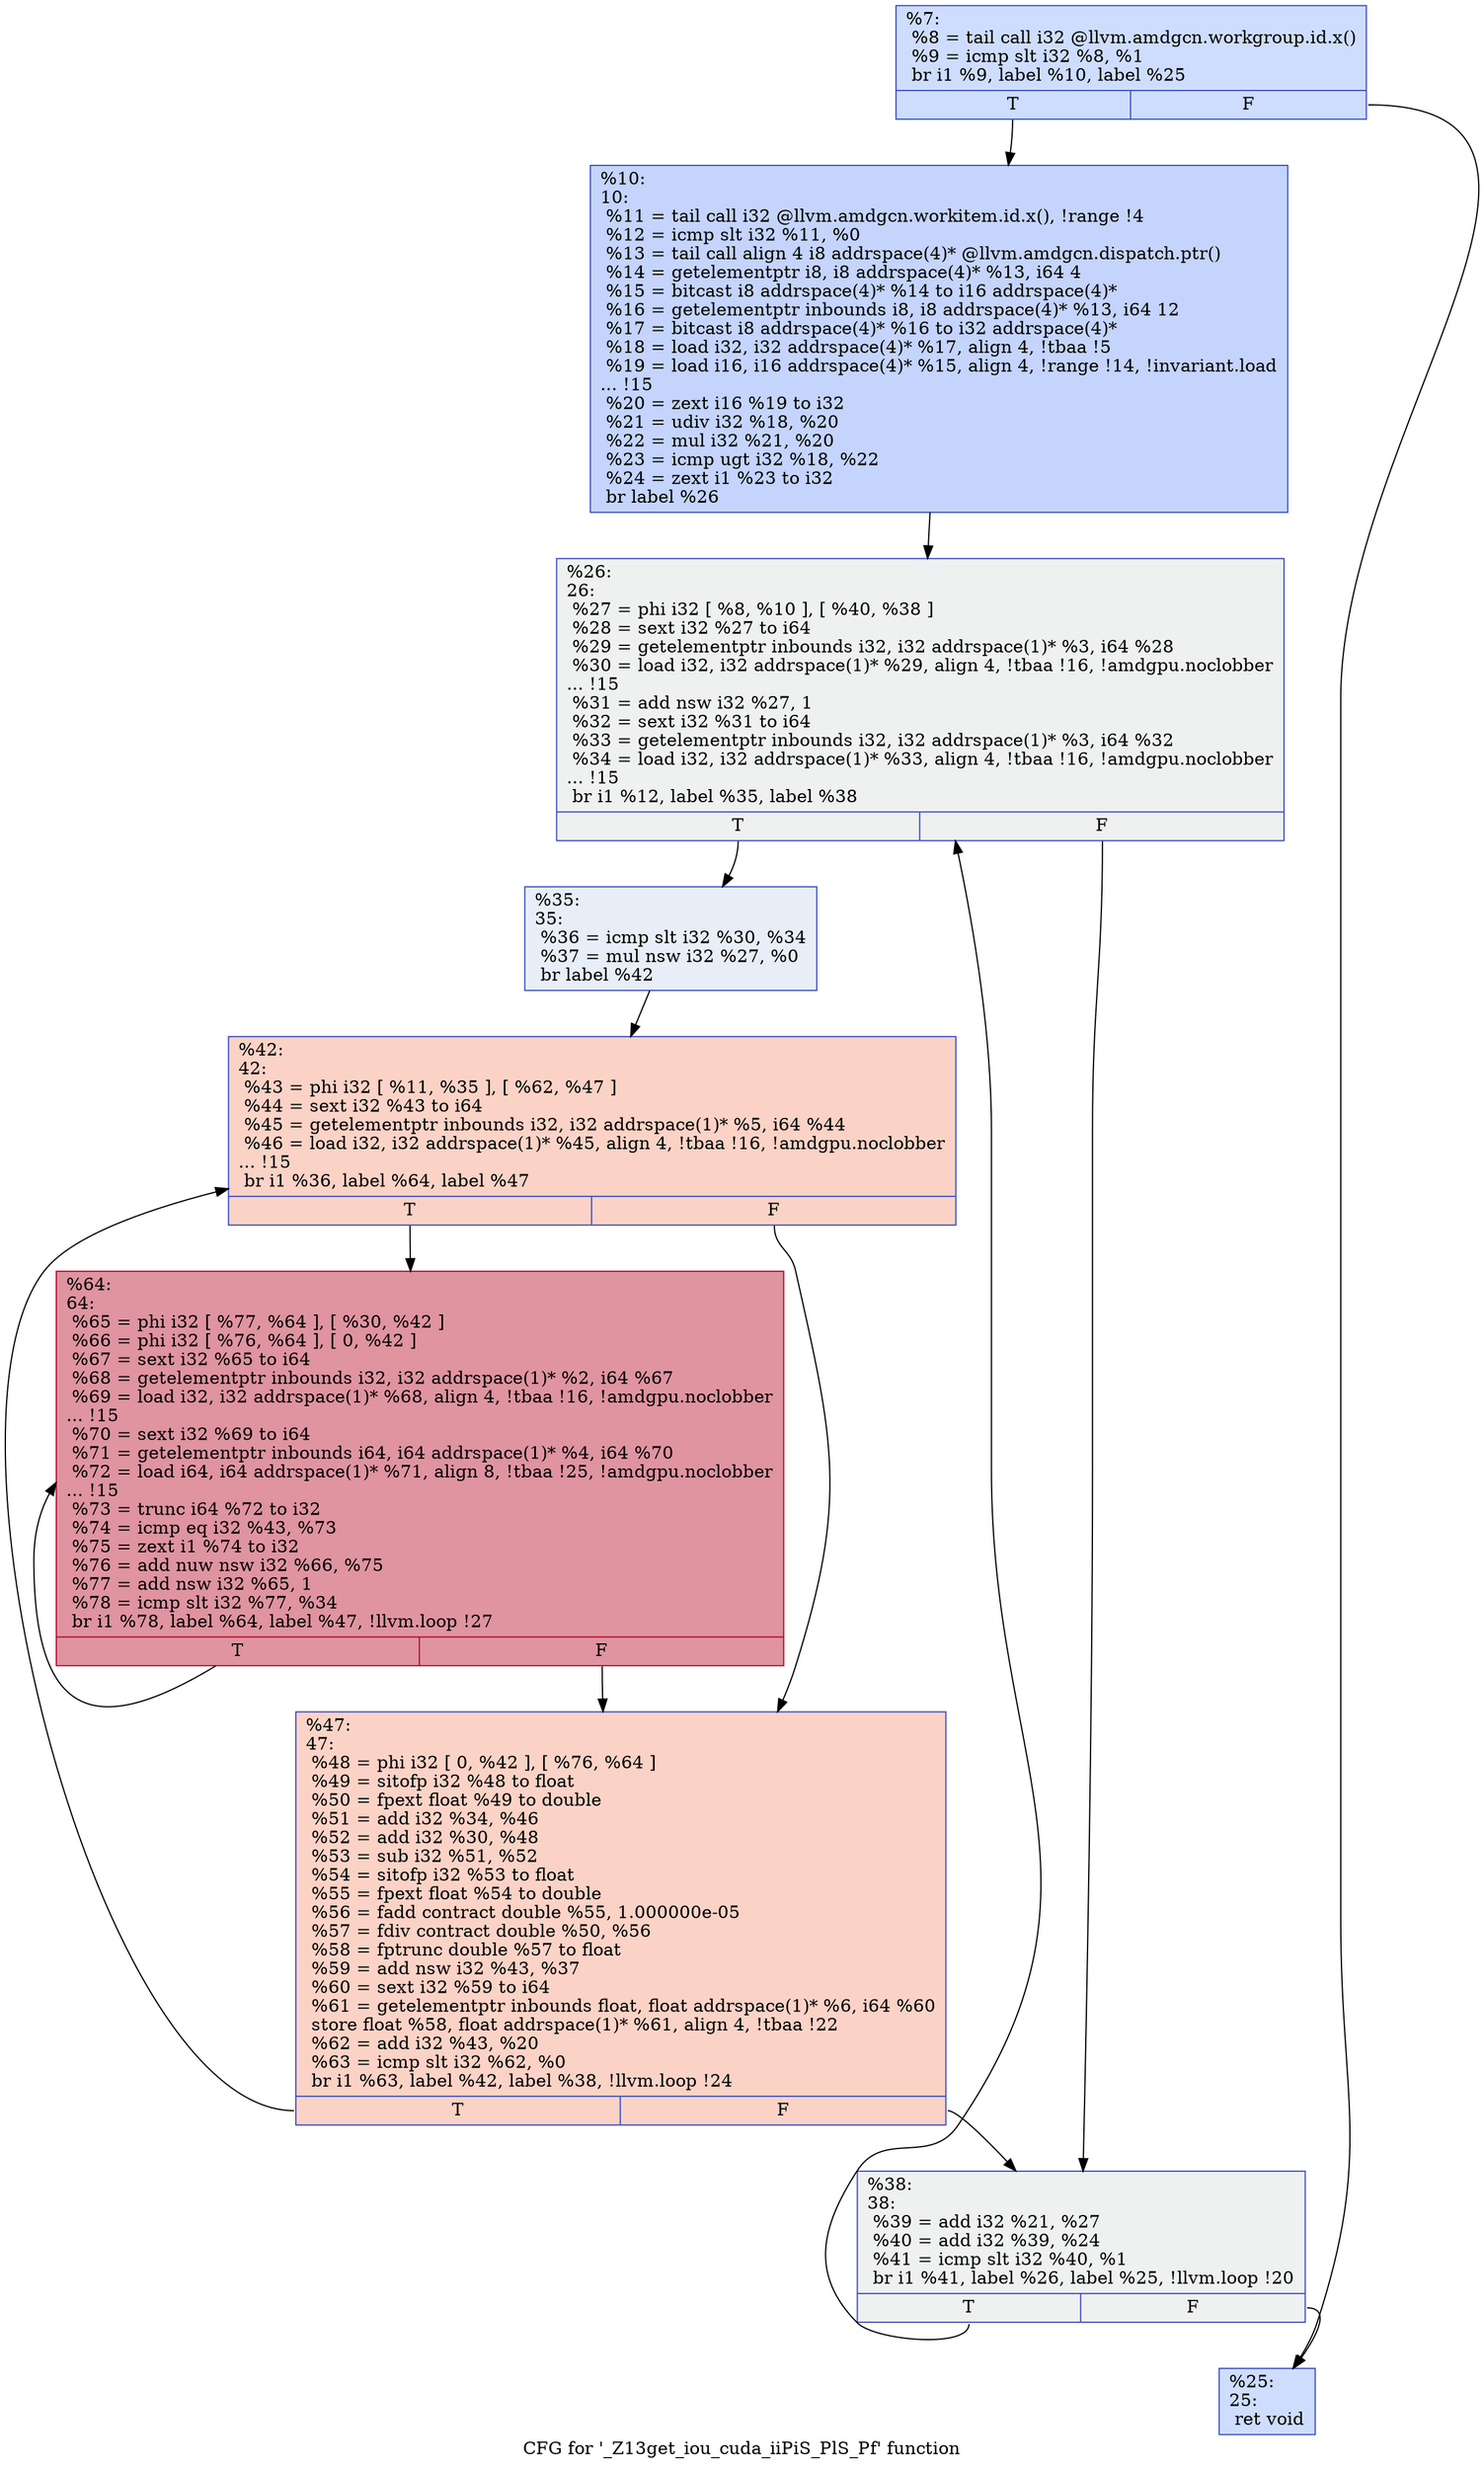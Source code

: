 digraph "CFG for '_Z13get_iou_cuda_iiPiS_PlS_Pf' function" {
	label="CFG for '_Z13get_iou_cuda_iiPiS_PlS_Pf' function";

	Node0x5f83e40 [shape=record,color="#3d50c3ff", style=filled, fillcolor="#8fb1fe70",label="{%7:\l  %8 = tail call i32 @llvm.amdgcn.workgroup.id.x()\l  %9 = icmp slt i32 %8, %1\l  br i1 %9, label %10, label %25\l|{<s0>T|<s1>F}}"];
	Node0x5f83e40:s0 -> Node0x5f83050;
	Node0x5f83e40:s1 -> Node0x5f84150;
	Node0x5f83050 [shape=record,color="#3d50c3ff", style=filled, fillcolor="#7a9df870",label="{%10:\l10:                                               \l  %11 = tail call i32 @llvm.amdgcn.workitem.id.x(), !range !4\l  %12 = icmp slt i32 %11, %0\l  %13 = tail call align 4 i8 addrspace(4)* @llvm.amdgcn.dispatch.ptr()\l  %14 = getelementptr i8, i8 addrspace(4)* %13, i64 4\l  %15 = bitcast i8 addrspace(4)* %14 to i16 addrspace(4)*\l  %16 = getelementptr inbounds i8, i8 addrspace(4)* %13, i64 12\l  %17 = bitcast i8 addrspace(4)* %16 to i32 addrspace(4)*\l  %18 = load i32, i32 addrspace(4)* %17, align 4, !tbaa !5\l  %19 = load i16, i16 addrspace(4)* %15, align 4, !range !14, !invariant.load\l... !15\l  %20 = zext i16 %19 to i32\l  %21 = udiv i32 %18, %20\l  %22 = mul i32 %21, %20\l  %23 = icmp ugt i32 %18, %22\l  %24 = zext i1 %23 to i32\l  br label %26\l}"];
	Node0x5f83050 -> Node0x5f863d0;
	Node0x5f84150 [shape=record,color="#3d50c3ff", style=filled, fillcolor="#8fb1fe70",label="{%25:\l25:                                               \l  ret void\l}"];
	Node0x5f863d0 [shape=record,color="#3d50c3ff", style=filled, fillcolor="#dbdcde70",label="{%26:\l26:                                               \l  %27 = phi i32 [ %8, %10 ], [ %40, %38 ]\l  %28 = sext i32 %27 to i64\l  %29 = getelementptr inbounds i32, i32 addrspace(1)* %3, i64 %28\l  %30 = load i32, i32 addrspace(1)* %29, align 4, !tbaa !16, !amdgpu.noclobber\l... !15\l  %31 = add nsw i32 %27, 1\l  %32 = sext i32 %31 to i64\l  %33 = getelementptr inbounds i32, i32 addrspace(1)* %3, i64 %32\l  %34 = load i32, i32 addrspace(1)* %33, align 4, !tbaa !16, !amdgpu.noclobber\l... !15\l  br i1 %12, label %35, label %38\l|{<s0>T|<s1>F}}"];
	Node0x5f863d0:s0 -> Node0x5f878c0;
	Node0x5f863d0:s1 -> Node0x5f86520;
	Node0x5f878c0 [shape=record,color="#3d50c3ff", style=filled, fillcolor="#cbd8ee70",label="{%35:\l35:                                               \l  %36 = icmp slt i32 %30, %34\l  %37 = mul nsw i32 %27, %0\l  br label %42\l}"];
	Node0x5f878c0 -> Node0x5f87b20;
	Node0x5f86520 [shape=record,color="#3d50c3ff", style=filled, fillcolor="#dbdcde70",label="{%38:\l38:                                               \l  %39 = add i32 %21, %27\l  %40 = add i32 %39, %24\l  %41 = icmp slt i32 %40, %1\l  br i1 %41, label %26, label %25, !llvm.loop !20\l|{<s0>T|<s1>F}}"];
	Node0x5f86520:s0 -> Node0x5f863d0;
	Node0x5f86520:s1 -> Node0x5f84150;
	Node0x5f87b20 [shape=record,color="#3d50c3ff", style=filled, fillcolor="#f59c7d70",label="{%42:\l42:                                               \l  %43 = phi i32 [ %11, %35 ], [ %62, %47 ]\l  %44 = sext i32 %43 to i64\l  %45 = getelementptr inbounds i32, i32 addrspace(1)* %5, i64 %44\l  %46 = load i32, i32 addrspace(1)* %45, align 4, !tbaa !16, !amdgpu.noclobber\l... !15\l  br i1 %36, label %64, label %47\l|{<s0>T|<s1>F}}"];
	Node0x5f87b20:s0 -> Node0x5f88230;
	Node0x5f87b20:s1 -> Node0x5f87f00;
	Node0x5f87f00 [shape=record,color="#3d50c3ff", style=filled, fillcolor="#f59c7d70",label="{%47:\l47:                                               \l  %48 = phi i32 [ 0, %42 ], [ %76, %64 ]\l  %49 = sitofp i32 %48 to float\l  %50 = fpext float %49 to double\l  %51 = add i32 %34, %46\l  %52 = add i32 %30, %48\l  %53 = sub i32 %51, %52\l  %54 = sitofp i32 %53 to float\l  %55 = fpext float %54 to double\l  %56 = fadd contract double %55, 1.000000e-05\l  %57 = fdiv contract double %50, %56\l  %58 = fptrunc double %57 to float\l  %59 = add nsw i32 %43, %37\l  %60 = sext i32 %59 to i64\l  %61 = getelementptr inbounds float, float addrspace(1)* %6, i64 %60\l  store float %58, float addrspace(1)* %61, align 4, !tbaa !22\l  %62 = add i32 %43, %20\l  %63 = icmp slt i32 %62, %0\l  br i1 %63, label %42, label %38, !llvm.loop !24\l|{<s0>T|<s1>F}}"];
	Node0x5f87f00:s0 -> Node0x5f87b20;
	Node0x5f87f00:s1 -> Node0x5f86520;
	Node0x5f88230 [shape=record,color="#b70d28ff", style=filled, fillcolor="#b70d2870",label="{%64:\l64:                                               \l  %65 = phi i32 [ %77, %64 ], [ %30, %42 ]\l  %66 = phi i32 [ %76, %64 ], [ 0, %42 ]\l  %67 = sext i32 %65 to i64\l  %68 = getelementptr inbounds i32, i32 addrspace(1)* %2, i64 %67\l  %69 = load i32, i32 addrspace(1)* %68, align 4, !tbaa !16, !amdgpu.noclobber\l... !15\l  %70 = sext i32 %69 to i64\l  %71 = getelementptr inbounds i64, i64 addrspace(1)* %4, i64 %70\l  %72 = load i64, i64 addrspace(1)* %71, align 8, !tbaa !25, !amdgpu.noclobber\l... !15\l  %73 = trunc i64 %72 to i32\l  %74 = icmp eq i32 %43, %73\l  %75 = zext i1 %74 to i32\l  %76 = add nuw nsw i32 %66, %75\l  %77 = add nsw i32 %65, 1\l  %78 = icmp slt i32 %77, %34\l  br i1 %78, label %64, label %47, !llvm.loop !27\l|{<s0>T|<s1>F}}"];
	Node0x5f88230:s0 -> Node0x5f88230;
	Node0x5f88230:s1 -> Node0x5f87f00;
}
